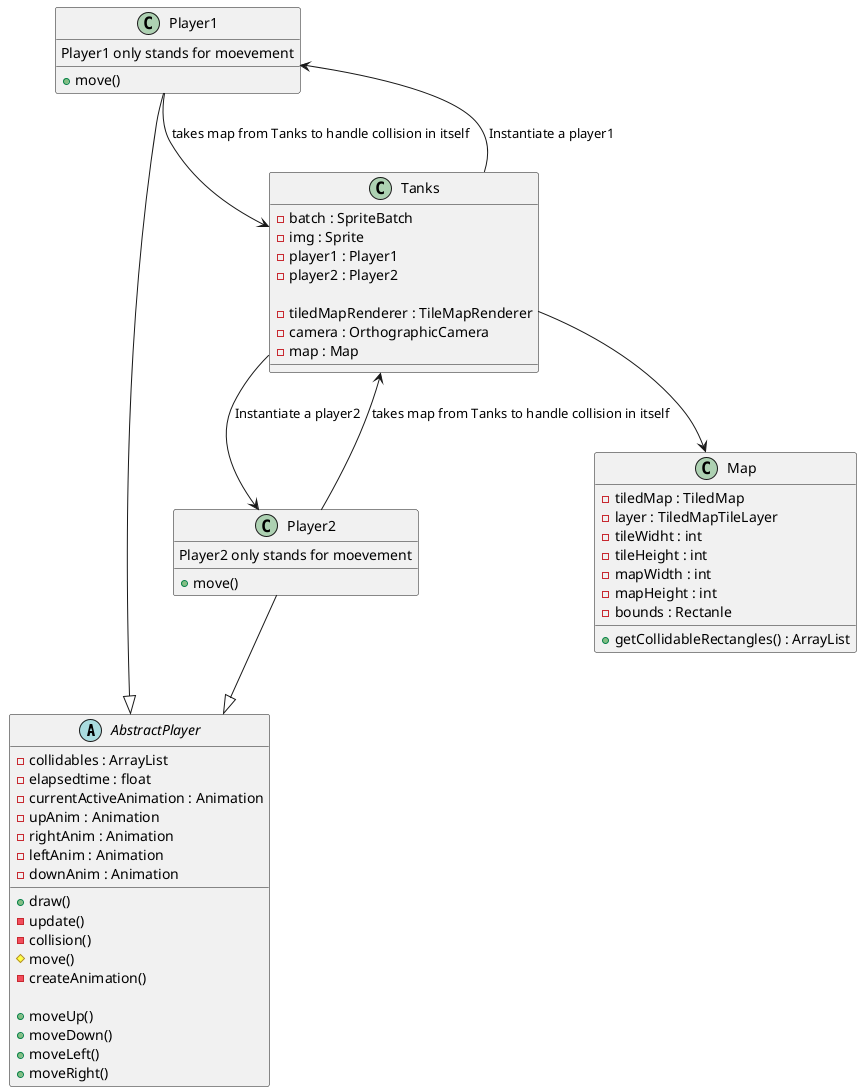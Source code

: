 @startuml tanks
abstract class AbstractPlayer {
    - collidables : ArrayList
    - elapsedtime : float
    - currentActiveAnimation : Animation
    - upAnim : Animation
    - rightAnim : Animation
    - leftAnim : Animation
    - downAnim : Animation

    + draw()
    - update()
    - collision()
    # move()
    - createAnimation()
    
    + moveUp()
    + moveDown()
    + moveLeft()
    + moveRight()
}

class Player1 {
    Player1 only stands for moevement
    + move()
}
class Player2 {
    Player2 only stands for moevement
    + move()
}
class Map{
    - tiledMap : TiledMap
    - layer : TiledMapTileLayer
    - tileWidht : int
    - tileHeight : int
    - mapWidth : int
    - mapHeight : int
    - bounds : Rectanle

    + getCollidableRectangles() : ArrayList
}
class Tanks{
    - batch : SpriteBatch
    - img : Sprite
    - player1 : Player1
    - player2 : Player2

    - tiledMapRenderer : TileMapRenderer
    - camera : OrthographicCamera
    - map : Map
}
Tanks --> Map
Tanks --> Player1 : Instantiate a player1
Tanks --> Player2 : Instantiate a player2
Player1 --> Tanks : takes map from Tanks to handle collision in itself
Player2 --> Tanks : takes map from Tanks to handle collision in itself
Player1 --|> AbstractPlayer
Player2 --|> AbstractPlayer
@enduml